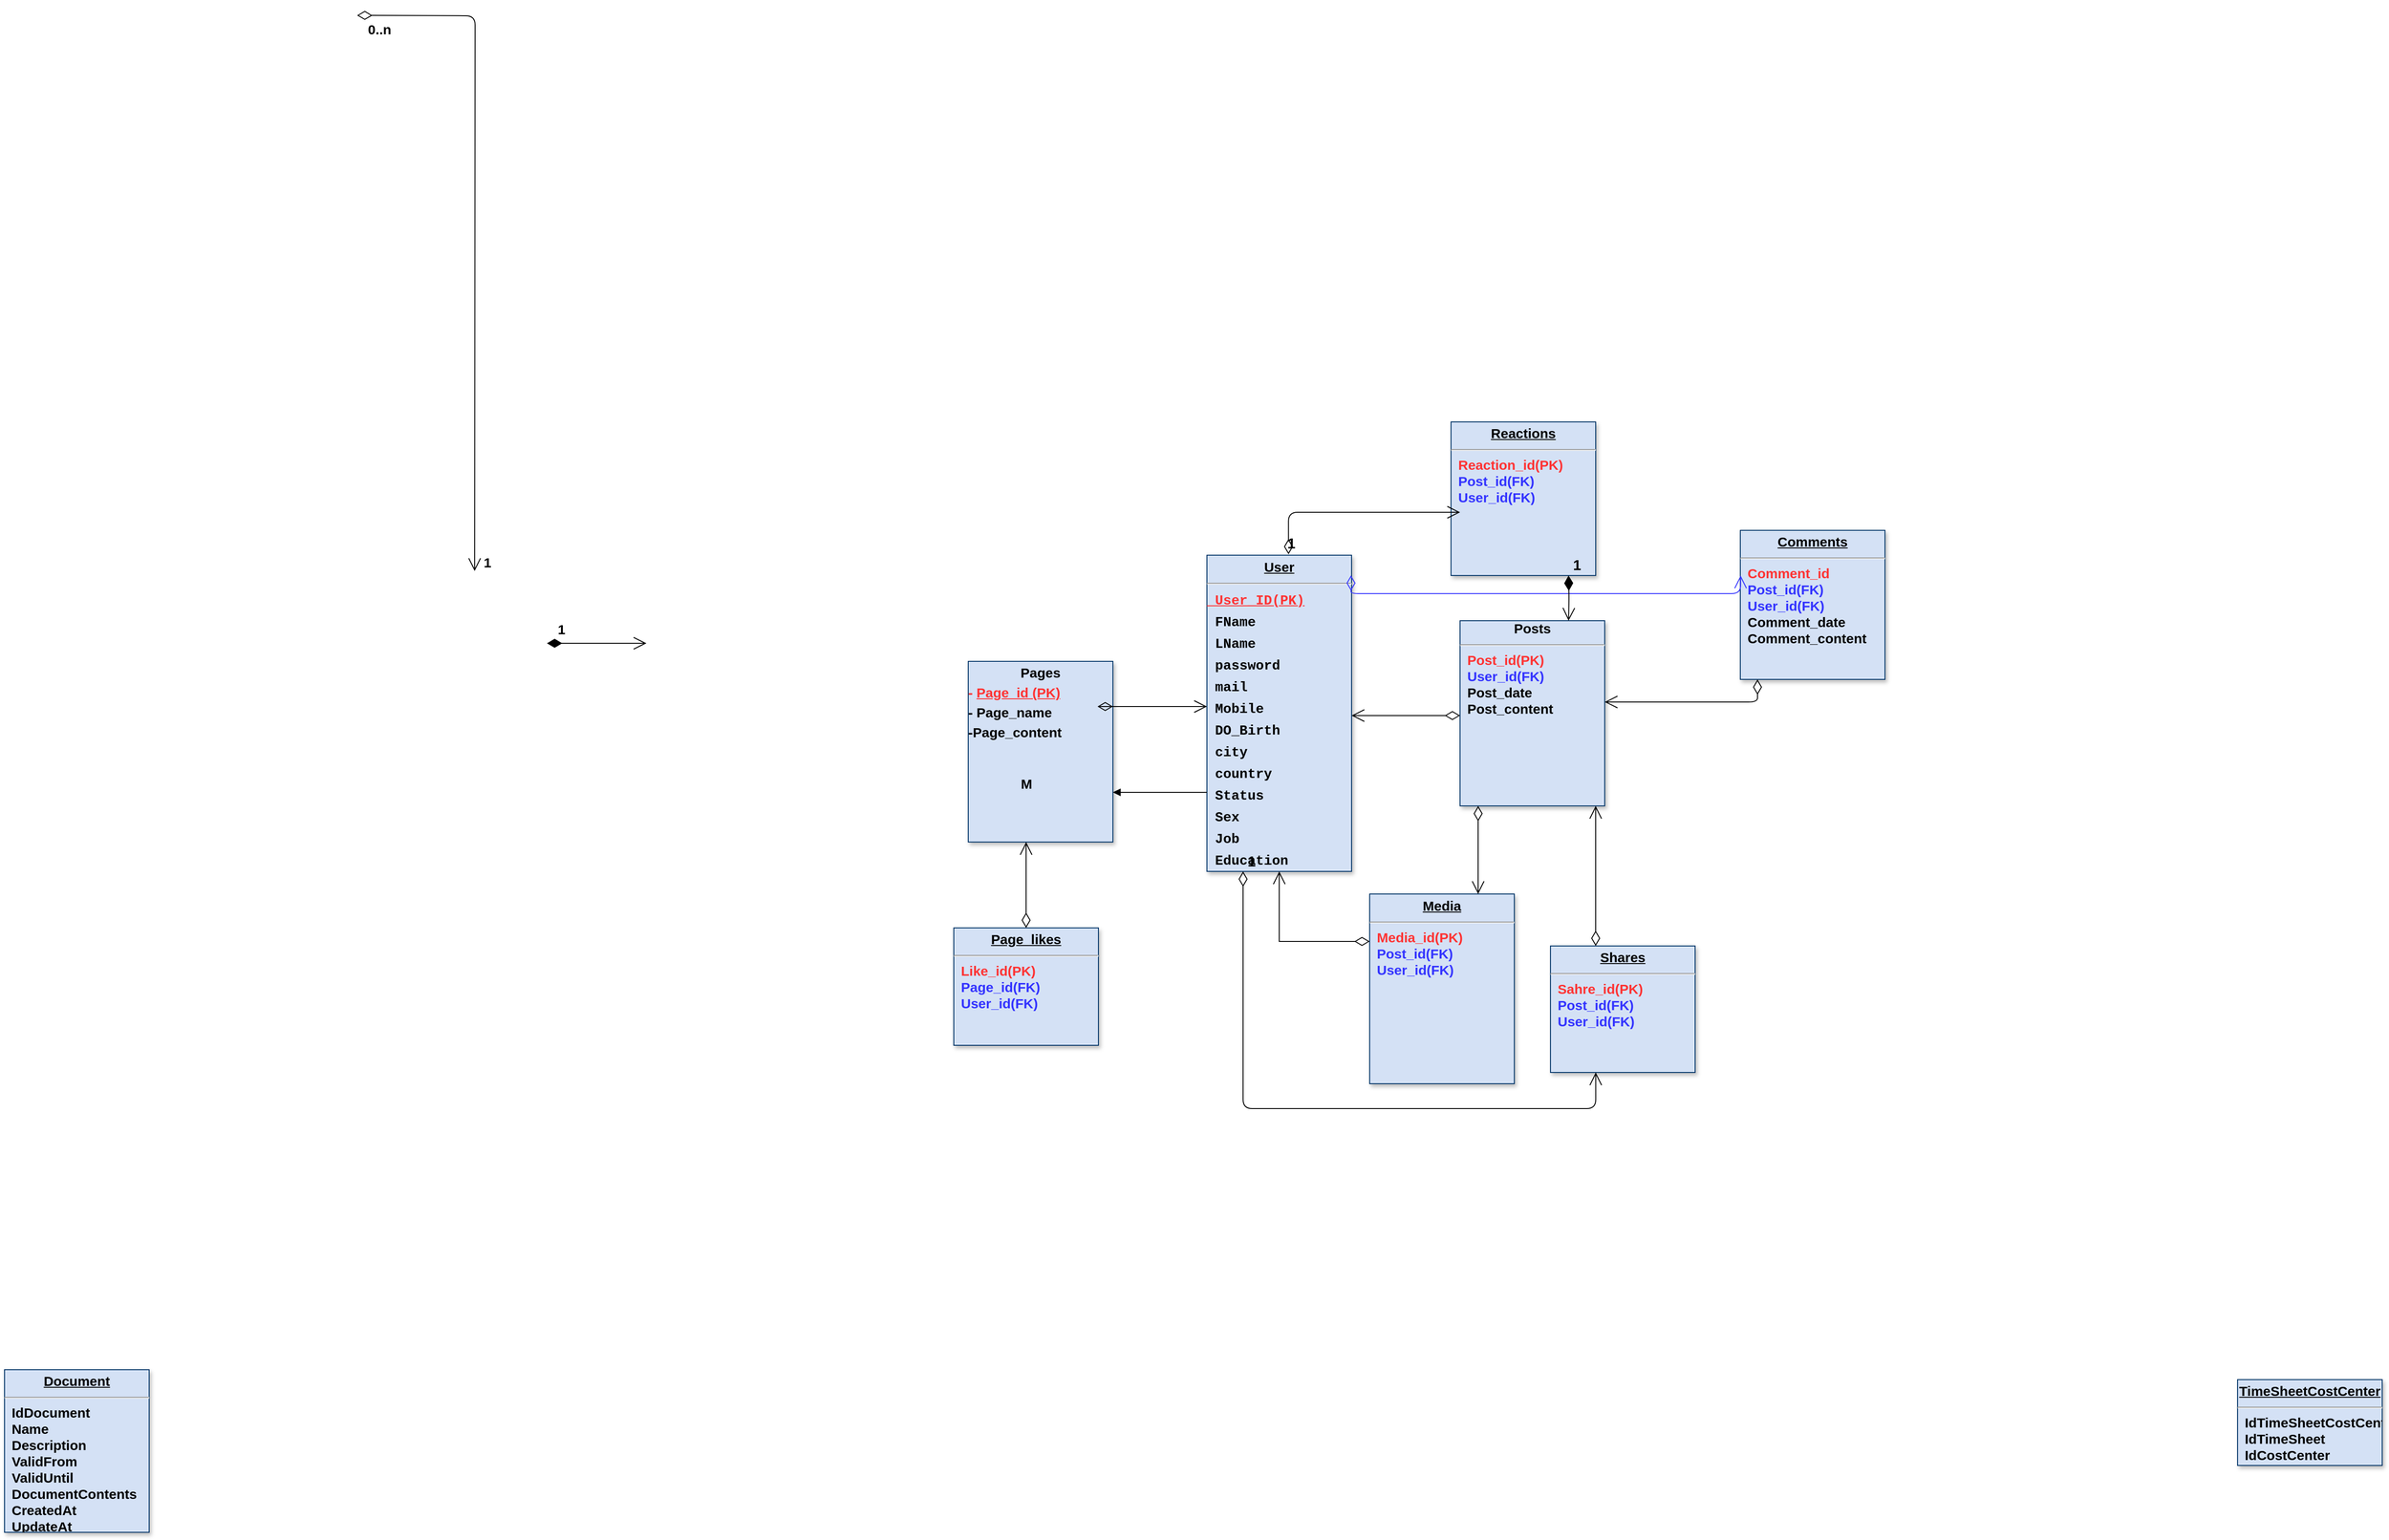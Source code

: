 <mxfile>
    <diagram name="Page-1" id="efa7a0a1-bf9b-a30e-e6df-94a7791c09e9">
        <mxGraphModel dx="1865" dy="1684" grid="1" gridSize="10" guides="1" tooltips="1" connect="1" arrows="1" fold="1" page="1" pageScale="1" pageWidth="826" pageHeight="1169" background="#ffffff" math="0" shadow="0">
            <root>
                <mxCell id="0"/>
                <mxCell id="1" parent="0"/>
                <mxCell id="22" value="&lt;p style=&quot;margin: 4px 0px 0px ; text-align: center ; text-decoration: underline ; font-size: 15px&quot;&gt;&lt;font style=&quot;font-size: 15px&quot;&gt;&lt;span style=&quot;font-size: 15px&quot;&gt;User&lt;/span&gt;&lt;/font&gt;&lt;/p&gt;&lt;hr style=&quot;font-size: 15px&quot;&gt;&lt;div style=&quot;font-family: &amp;quot;consolas&amp;quot; , &amp;quot;courier new&amp;quot; , monospace ; line-height: 24px ; font-size: 15px&quot;&gt;&lt;font style=&quot;font-size: 15px&quot; color=&quot;#ff3333&quot;&gt;&lt;u style=&quot;font-size: 15px&quot;&gt;&lt;span style=&quot;font-size: 15px&quot;&gt;&amp;nbsp;User_ID(PK)&lt;/span&gt;&lt;/u&gt;&lt;/font&gt;&lt;/div&gt;&lt;div style=&quot;font-family: &amp;quot;consolas&amp;quot; , &amp;quot;courier new&amp;quot; , monospace ; line-height: 24px ; font-size: 15px&quot;&gt;&lt;font style=&quot;font-size: 15px&quot;&gt;&lt;span style=&quot;font-size: 15px&quot;&gt;&amp;nbsp;FName&lt;/span&gt;&lt;/font&gt;&lt;/div&gt;&lt;div style=&quot;font-family: &amp;quot;consolas&amp;quot; , &amp;quot;courier new&amp;quot; , monospace ; line-height: 24px ; font-size: 15px&quot;&gt;&lt;font style=&quot;font-size: 15px&quot;&gt;&lt;span style=&quot;font-size: 15px&quot;&gt;&amp;nbsp;LName&lt;/span&gt;&lt;/font&gt;&lt;/div&gt;&lt;div style=&quot;font-family: &amp;quot;consolas&amp;quot; , &amp;quot;courier new&amp;quot; , monospace ; line-height: 24px ; font-size: 15px&quot;&gt;&lt;font style=&quot;font-size: 15px&quot;&gt;&lt;span style=&quot;font-size: 15px&quot;&gt;&amp;nbsp;password&amp;nbsp;&lt;/span&gt;&lt;/font&gt;&lt;/div&gt;&lt;div style=&quot;font-family: &amp;quot;consolas&amp;quot; , &amp;quot;courier new&amp;quot; , monospace ; line-height: 24px ; font-size: 15px&quot;&gt;&lt;font style=&quot;font-size: 15px&quot;&gt;&lt;span style=&quot;font-size: 15px&quot;&gt;&amp;nbsp;mail&lt;/span&gt;&lt;/font&gt;&lt;/div&gt;&lt;div style=&quot;font-family: &amp;quot;consolas&amp;quot; , &amp;quot;courier new&amp;quot; , monospace ; line-height: 24px ; font-size: 15px&quot;&gt;&lt;font style=&quot;font-size: 15px&quot;&gt;&lt;span style=&quot;font-size: 15px&quot;&gt;&amp;nbsp;Mobile&lt;/span&gt;&lt;/font&gt;&lt;/div&gt;&lt;div style=&quot;font-family: &amp;quot;consolas&amp;quot; , &amp;quot;courier new&amp;quot; , monospace ; line-height: 24px ; font-size: 15px&quot;&gt;&lt;font style=&quot;font-size: 15px&quot;&gt;&lt;span style=&quot;font-size: 15px&quot;&gt;&amp;nbsp;DO_Birth&amp;nbsp;&lt;/span&gt;&lt;/font&gt;&lt;/div&gt;&lt;div style=&quot;font-family: &amp;quot;consolas&amp;quot; , &amp;quot;courier new&amp;quot; , monospace ; line-height: 24px ; font-size: 15px&quot;&gt;&lt;font style=&quot;font-size: 15px&quot;&gt;&lt;span style=&quot;font-size: 15px&quot;&gt;&amp;nbsp;city&amp;nbsp;&lt;/span&gt;&lt;/font&gt;&lt;/div&gt;&lt;div style=&quot;font-family: &amp;quot;consolas&amp;quot; , &amp;quot;courier new&amp;quot; , monospace ; line-height: 24px ; font-size: 15px&quot;&gt;&lt;font style=&quot;font-size: 15px&quot;&gt;&lt;span style=&quot;font-size: 15px&quot;&gt;&amp;nbsp;country&lt;/span&gt;&lt;/font&gt;&lt;/div&gt;&lt;div style=&quot;font-family: &amp;quot;consolas&amp;quot; , &amp;quot;courier new&amp;quot; , monospace ; line-height: 24px ; font-size: 15px&quot;&gt;&lt;font style=&quot;font-size: 15px&quot;&gt;&lt;span style=&quot;font-size: 15px&quot;&gt;&amp;nbsp;Status&lt;/span&gt;&lt;/font&gt;&lt;/div&gt;&lt;div style=&quot;font-family: &amp;quot;consolas&amp;quot; , &amp;quot;courier new&amp;quot; , monospace ; line-height: 24px ; font-size: 15px&quot;&gt;&lt;font style=&quot;font-size: 15px&quot;&gt;&lt;span style=&quot;font-size: 15px&quot;&gt;&amp;nbsp;Sex&amp;nbsp;&lt;/span&gt;&lt;/font&gt;&lt;/div&gt;&lt;div style=&quot;font-family: &amp;quot;consolas&amp;quot; , &amp;quot;courier new&amp;quot; , monospace ; line-height: 24px ; font-size: 15px&quot;&gt;&lt;font style=&quot;font-size: 15px&quot;&gt;&lt;span style=&quot;font-size: 15px&quot;&gt;&amp;nbsp;Job&lt;/span&gt;&lt;/font&gt;&lt;/div&gt;&lt;div style=&quot;font-family: &amp;quot;consolas&amp;quot; , &amp;quot;courier new&amp;quot; , monospace ; line-height: 24px ; font-size: 15px&quot;&gt;&lt;font style=&quot;font-size: 15px&quot;&gt;&lt;span style=&quot;font-size: 15px&quot;&gt;&amp;nbsp;Education&lt;/span&gt;&lt;/font&gt;&lt;/div&gt;" style="verticalAlign=top;align=left;overflow=fill;fontSize=15;fontFamily=Helvetica;html=1;strokeColor=#003366;shadow=1;fillColor=#D4E1F5;fontStyle=1;labelBackgroundColor=none;" parent="1" vertex="1">
                    <mxGeometry x="930" y="267.5" width="160" height="350" as="geometry"/>
                </mxCell>
                <mxCell id="26" value="&lt;p style=&quot;margin: 4px 0px 0px ; text-align: center ; text-decoration: underline ; font-size: 15px&quot;&gt;Media&lt;/p&gt;&lt;hr style=&quot;font-size: 15px&quot;&gt;&lt;p style=&quot;margin: 0px 0px 0px 8px ; font-size: 15px&quot;&gt;&lt;font color=&quot;#ff3333&quot;&gt;Media_id(PK)&lt;/font&gt;&lt;/p&gt;&lt;p style=&quot;margin: 0px 0px 0px 8px ; font-size: 15px&quot;&gt;&lt;font color=&quot;#3333ff&quot;&gt;Post_id(FK)&lt;/font&gt;&lt;/p&gt;&lt;p style=&quot;margin: 0px 0px 0px 8px ; font-size: 15px&quot;&gt;&lt;font color=&quot;#3333ff&quot;&gt;User_id(FK)&lt;/font&gt;&lt;/p&gt;" style="verticalAlign=top;align=left;overflow=fill;fontSize=15;fontFamily=Helvetica;html=1;strokeColor=#003366;shadow=1;fillColor=#D4E1F5;fontStyle=1;labelBackgroundColor=none;" parent="1" vertex="1">
                    <mxGeometry x="1110" y="642.5" width="160" height="210" as="geometry"/>
                </mxCell>
                <mxCell id="27" value="&lt;blockquote style=&quot;margin: 0px 0px 0px 40px ; border: none ; padding: 0px ; font-size: 15px&quot;&gt;&lt;/blockquote&gt;&lt;strong style=&quot;font-size: 15px&quot;&gt;&lt;div style=&quot;text-align: center ; font-size: 15px&quot;&gt;&lt;strong style=&quot;font-size: 15px&quot;&gt;Posts&lt;/strong&gt;&lt;/div&gt;&lt;/strong&gt;&lt;hr style=&quot;font-size: 15px&quot;&gt;&lt;p style=&quot;margin: 0px 0px 0px 8px ; font-size: 15px&quot;&gt;&lt;font style=&quot;font-size: 15px&quot; color=&quot;#ff3333&quot;&gt;Post_id(PK)&lt;/font&gt;&lt;/p&gt;&lt;p style=&quot;margin: 0px 0px 0px 8px ; font-size: 15px&quot;&gt;&lt;font style=&quot;font-size: 15px&quot; color=&quot;#3333ff&quot;&gt;User_id(FK)&lt;/font&gt;&lt;/p&gt;&lt;p style=&quot;margin: 0px 0px 0px 8px ; font-size: 15px&quot;&gt;&lt;font style=&quot;font-size: 15px&quot;&gt;Post_date&amp;nbsp;&lt;/font&gt;&lt;/p&gt;&lt;p style=&quot;margin: 0px 0px 0px 8px ; font-size: 15px&quot;&gt;&lt;font style=&quot;font-size: 15px&quot;&gt;Post_content&amp;nbsp;&lt;/font&gt;&lt;/p&gt;&lt;blockquote style=&quot;margin: 0px 0px 0px 40px ; border: none ; padding: 0px ; font-size: 15px&quot;&gt;&lt;/blockquote&gt;&lt;span style=&quot;font-size: 15px&quot;&gt;&lt;font style=&quot;font-size: 15px&quot;&gt;&amp;nbsp; &amp;nbsp;&lt;/font&gt;&lt;br style=&quot;font-size: 15px&quot;&gt;&lt;/span&gt;" style="verticalAlign=top;align=left;overflow=fill;fontSize=15;fontFamily=Helvetica;html=1;strokeColor=#003366;shadow=1;fillColor=#D4E1F5;fontStyle=1;labelBackgroundColor=none;" parent="1" vertex="1">
                    <mxGeometry x="1210" y="340" width="160" height="205" as="geometry"/>
                </mxCell>
                <mxCell id="28" value="&lt;p style=&quot;margin: 4px 0px 0px; text-align: center; text-decoration: underline; font-size: 15px;&quot;&gt;&lt;strong style=&quot;font-size: 15px;&quot;&gt;Document&lt;/strong&gt;&lt;/p&gt;&lt;hr style=&quot;font-size: 15px;&quot;&gt;&lt;p style=&quot;margin: 0px 0px 0px 8px; font-size: 15px;&quot;&gt;IdDocument&lt;/p&gt;&lt;p style=&quot;margin: 0px 0px 0px 8px; font-size: 15px;&quot;&gt;Name&lt;/p&gt;&lt;p style=&quot;margin: 0px 0px 0px 8px; font-size: 15px;&quot;&gt;Description&lt;/p&gt;&lt;p style=&quot;margin: 0px 0px 0px 8px; font-size: 15px;&quot;&gt;ValidFrom&lt;/p&gt;&lt;p style=&quot;margin: 0px 0px 0px 8px; font-size: 15px;&quot;&gt;ValidUntil&lt;/p&gt;&lt;p style=&quot;margin: 0px 0px 0px 8px; font-size: 15px;&quot;&gt;DocumentContents&lt;/p&gt;&lt;p style=&quot;margin: 0px 0px 0px 8px; font-size: 15px;&quot;&gt;CreatedAt&lt;/p&gt;&lt;p style=&quot;margin: 0px 0px 0px 8px; font-size: 15px;&quot;&gt;UpdateAt&lt;/p&gt;&lt;p style=&quot;margin: 0px 0px 0px 8px; font-size: 15px;&quot;&gt;Enabled&lt;/p&gt;" style="verticalAlign=top;align=left;overflow=fill;fontSize=15;fontFamily=Helvetica;html=1;strokeColor=#003366;shadow=1;fillColor=#D4E1F5;fontStyle=1;labelBackgroundColor=none;" parent="1" vertex="1">
                    <mxGeometry x="-400.0" y="1169.0" width="160" height="180" as="geometry"/>
                </mxCell>
                <mxCell id="29" value="&lt;p style=&quot;margin: 4px 0px 0px; text-align: center; font-size: 15px;&quot;&gt;&lt;font style=&quot;font-size: 15px;&quot;&gt;&lt;span style=&quot;font-size: 15px;&quot;&gt;Pages&lt;/span&gt;&lt;/font&gt;&lt;/p&gt;&lt;p style=&quot;margin: 4px 0px 0px; font-size: 15px;&quot;&gt;&lt;font style=&quot;font-size: 15px;&quot; color=&quot;#ff3333&quot;&gt;&lt;span style=&quot;font-size: 15px;&quot;&gt;- &lt;u style=&quot;font-size: 15px;&quot;&gt;Page_id (PK)&lt;/u&gt;&lt;/span&gt;&lt;/font&gt;&lt;/p&gt;&lt;p style=&quot;margin: 4px 0px 0px; font-size: 15px;&quot;&gt;&lt;font style=&quot;font-size: 15px;&quot;&gt;&lt;span style=&quot;font-size: 15px;&quot;&gt;- Page_name&amp;nbsp;&lt;/span&gt;&lt;/font&gt;&lt;/p&gt;&lt;p style=&quot;margin: 4px 0px 0px; font-size: 15px;&quot;&gt;&lt;font style=&quot;font-size: 15px;&quot;&gt;&lt;font style=&quot;font-size: 15px;&quot;&gt;&lt;span style=&quot;font-size: 15px;&quot;&gt;-Page_conten&lt;/span&gt;&lt;/font&gt;&lt;span style=&quot;font-size: 15px;&quot;&gt;t&amp;nbsp;&lt;/span&gt;&lt;/font&gt;&lt;/p&gt;" style="verticalAlign=top;align=left;overflow=fill;fontSize=15;fontFamily=Helvetica;html=1;strokeColor=#003366;shadow=1;fillColor=#D4E1F5;fontStyle=1;labelBackgroundColor=none;" parent="1" vertex="1">
                    <mxGeometry x="666.0" y="385.0" width="160" height="200" as="geometry"/>
                </mxCell>
                <mxCell id="30" value="&lt;p style=&quot;margin: 4px 0px 0px ; text-align: center ; text-decoration: underline ; font-size: 15px&quot;&gt;Reactions&lt;/p&gt;&lt;hr style=&quot;font-size: 15px&quot;&gt;&lt;p style=&quot;margin: 0px 0px 0px 8px ; font-size: 15px&quot;&gt;&lt;font color=&quot;#ff3333&quot; style=&quot;font-size: 15px&quot;&gt;Reaction_id(PK)&amp;nbsp;&lt;/font&gt;&lt;/p&gt;&lt;p style=&quot;margin: 0px 0px 0px 8px ; font-size: 15px&quot;&gt;&lt;font color=&quot;#3333ff&quot;&gt;Post_id(FK)&lt;/font&gt;&lt;/p&gt;&lt;p style=&quot;margin: 0px 0px 0px 8px ; font-size: 15px&quot;&gt;&lt;font color=&quot;#3333ff&quot;&gt;User_id(FK)&lt;/font&gt;&lt;/p&gt;" style="verticalAlign=top;align=left;overflow=fill;fontSize=15;fontFamily=Helvetica;html=1;strokeColor=#003366;shadow=1;fillColor=#D4E1F5;fontStyle=1;labelBackgroundColor=none;" parent="1" vertex="1">
                    <mxGeometry x="1200" y="120" width="160" height="170" as="geometry"/>
                </mxCell>
                <mxCell id="31" value="&lt;p style=&quot;margin: 4px 0px 0px; text-align: center; text-decoration: underline; font-size: 15px;&quot;&gt;&lt;strong style=&quot;font-size: 15px;&quot;&gt;TimeSheetCostCenter&lt;/strong&gt;&lt;/p&gt;&lt;hr style=&quot;font-size: 15px;&quot;&gt;&lt;p style=&quot;margin: 0px 0px 0px 8px; font-size: 15px;&quot;&gt;IdTimeSheetCostCenter&lt;/p&gt;&lt;p style=&quot;margin: 0px 0px 0px 8px; font-size: 15px;&quot;&gt;IdTimeSheet&lt;/p&gt;&lt;p style=&quot;margin: 0px 0px 0px 8px; font-size: 15px;&quot;&gt;IdCostCenter&lt;/p&gt;" style="verticalAlign=top;align=left;overflow=fill;fontSize=15;fontFamily=Helvetica;html=1;strokeColor=#003366;shadow=1;fillColor=#D4E1F5;fontStyle=1;labelBackgroundColor=none;" parent="1" vertex="1">
                    <mxGeometry x="2070" y="1180.0" width="160" height="95" as="geometry"/>
                </mxCell>
                <mxCell id="32" value="&lt;p style=&quot;margin: 4px 0px 0px ; text-align: center ; text-decoration: underline ; font-size: 15px&quot;&gt;&lt;strong style=&quot;font-size: 15px&quot;&gt;Comments&lt;/strong&gt;&lt;/p&gt;&lt;hr style=&quot;font-size: 15px&quot;&gt;&lt;p style=&quot;margin: 0px 0px 0px 8px ; font-size: 15px&quot;&gt;&lt;font color=&quot;#ff3333&quot;&gt;Comment_id&lt;/font&gt;&lt;/p&gt;&lt;p style=&quot;margin: 0px 0px 0px 8px ; font-size: 15px&quot;&gt;&lt;font color=&quot;#3333ff&quot;&gt;Post_id(FK)&lt;/font&gt;&lt;/p&gt;&lt;p style=&quot;margin: 0px 0px 0px 8px ; font-size: 15px&quot;&gt;&lt;font color=&quot;#3333ff&quot;&gt;User_id(FK)&lt;/font&gt;&lt;/p&gt;&lt;p style=&quot;margin: 0px 0px 0px 8px ; font-size: 15px&quot;&gt;Comment_date&lt;/p&gt;&lt;p style=&quot;margin: 0px 0px 0px 8px ; font-size: 15px&quot;&gt;Comment_content&lt;/p&gt;" style="verticalAlign=top;align=left;overflow=fill;fontSize=15;fontFamily=Helvetica;html=1;strokeColor=#003366;shadow=1;fillColor=#D4E1F5;fontStyle=1;labelBackgroundColor=none;" parent="1" vertex="1">
                    <mxGeometry x="1520" y="240" width="160" height="165" as="geometry"/>
                </mxCell>
                <mxCell id="33" value="&lt;p style=&quot;margin: 4px 0px 0px ; text-align: center ; text-decoration: underline ; font-size: 15px&quot;&gt;Shares&lt;/p&gt;&lt;hr style=&quot;font-size: 15px&quot;&gt;&lt;p style=&quot;margin: 0px 0px 0px 8px ; font-size: 15px&quot;&gt;&lt;font color=&quot;#ff3333&quot;&gt;Sahre_id(PK)&lt;/font&gt;&lt;/p&gt;&lt;p style=&quot;margin: 0px 0px 0px 8px ; font-size: 15px&quot;&gt;&lt;font color=&quot;#3333ff&quot;&gt;Post_id(FK)&lt;/font&gt;&lt;/p&gt;&lt;p style=&quot;margin: 0px 0px 0px 8px ; font-size: 15px&quot;&gt;&lt;font color=&quot;#3333ff&quot;&gt;User_id(FK)&lt;/font&gt;&lt;/p&gt;" style="verticalAlign=top;align=left;overflow=fill;fontSize=15;fontFamily=Helvetica;html=1;strokeColor=#003366;shadow=1;fillColor=#D4E1F5;fontStyle=1;labelBackgroundColor=none;" parent="1" vertex="1">
                    <mxGeometry x="1310" y="700" width="160" height="140" as="geometry"/>
                </mxCell>
                <mxCell id="34" value="&lt;p style=&quot;margin: 4px 0px 0px ; text-align: center ; text-decoration: underline ; font-size: 15px&quot;&gt;&lt;font style=&quot;font-size: 15px&quot;&gt;Page_likes&lt;/font&gt;&lt;/p&gt;&lt;hr style=&quot;font-size: 15px&quot;&gt;&lt;p style=&quot;margin: 0px 0px 0px 8px ; font-size: 15px&quot;&gt;&lt;font style=&quot;font-size: 15px&quot; color=&quot;#ff3333&quot;&gt;Like_id(PK)&lt;/font&gt;&lt;/p&gt;&lt;p style=&quot;margin: 0px 0px 0px 8px ; font-size: 15px&quot;&gt;&lt;font style=&quot;font-size: 15px&quot; color=&quot;#3333ff&quot;&gt;Page_id(FK)&lt;/font&gt;&lt;/p&gt;&lt;p style=&quot;margin: 0px 0px 0px 8px ; font-size: 15px&quot;&gt;&lt;font style=&quot;font-size: 15px&quot; color=&quot;#3333ff&quot;&gt;User_id(FK)&lt;/font&gt;&lt;/p&gt;" style="verticalAlign=top;align=left;overflow=fill;fontSize=15;fontFamily=Helvetica;html=1;strokeColor=#003366;shadow=1;fillColor=#D4E1F5;fontStyle=1;labelBackgroundColor=none;" parent="1" vertex="1">
                    <mxGeometry x="650" y="680" width="160" height="130" as="geometry"/>
                </mxCell>
                <mxCell id="48" value="" style="endArrow=open;endSize=12;startArrow=diamondThin;startSize=14;startFill=0;edgeStyle=orthogonalEdgeStyle;exitX=1;exitY=0.25;rounded=0;fontSize=15;fontStyle=1;labelBackgroundColor=none;" parent="1" source="29" target="22" edge="1">
                    <mxGeometry x="769.36" y="450" as="geometry">
                        <mxPoint x="769.36" y="450" as="sourcePoint"/>
                        <mxPoint x="929.36" y="450" as="targetPoint"/>
                        <Array as="points">
                            <mxPoint x="820" y="435"/>
                            <mxPoint x="820" y="435"/>
                        </Array>
                    </mxGeometry>
                </mxCell>
                <mxCell id="54" value="" style="endArrow=open;endSize=12;startArrow=diamondThin;startSize=14;startFill=0;edgeStyle=orthogonalEdgeStyle;exitX=0;exitY=0.25;rounded=0;fontSize=15;fontStyle=1;labelBackgroundColor=none;" parent="1" source="26" target="22" edge="1">
                    <mxGeometry x="1209.36" y="170" as="geometry">
                        <mxPoint x="1209.36" y="170" as="sourcePoint"/>
                        <mxPoint x="1369.36" y="170" as="targetPoint"/>
                    </mxGeometry>
                </mxCell>
                <mxCell id="57" value="" style="endArrow=open;endSize=12;startArrow=diamondThin;startSize=14;startFill=0;edgeStyle=orthogonalEdgeStyle;fontSize=15;fontStyle=1;labelBackgroundColor=none;" parent="1" source="27" target="26" edge="1">
                    <mxGeometry x="1269.36" y="180" as="geometry">
                        <mxPoint x="1269.36" y="180" as="sourcePoint"/>
                        <mxPoint x="1429.36" y="180" as="targetPoint"/>
                        <Array as="points">
                            <mxPoint x="1230" y="590"/>
                            <mxPoint x="1230" y="590"/>
                        </Array>
                    </mxGeometry>
                </mxCell>
                <mxCell id="72" value="" style="endArrow=open;endSize=12;startArrow=diamondThin;startSize=14;startFill=0;edgeStyle=orthogonalEdgeStyle;rounded=0;fontSize=15;fontStyle=1;labelBackgroundColor=none;" parent="1" source="34" target="29" edge="1">
                    <mxGeometry x="419.36" y="820" as="geometry">
                        <mxPoint x="419.36" y="820" as="sourcePoint"/>
                        <mxPoint x="579.36" y="820" as="targetPoint"/>
                        <Array as="points">
                            <mxPoint x="750" y="720"/>
                        </Array>
                    </mxGeometry>
                </mxCell>
                <mxCell id="84" value="" style="endArrow=open;endSize=12;startArrow=diamondThin;startSize=14;startFill=0;edgeStyle=orthogonalEdgeStyle;fontSize=15;fontStyle=1;labelBackgroundColor=none;" parent="1" source="27" target="22" edge="1">
                    <mxGeometry x="1389.36" y="130" as="geometry">
                        <mxPoint x="1389.36" y="130" as="sourcePoint"/>
                        <mxPoint x="1549.36" y="130" as="targetPoint"/>
                        <Array as="points">
                            <mxPoint x="1160" y="445"/>
                            <mxPoint x="1160" y="445"/>
                        </Array>
                    </mxGeometry>
                </mxCell>
                <mxCell id="90" value="" style="endArrow=open;endSize=12;startArrow=diamondThin;startSize=14;startFill=0;edgeStyle=orthogonalEdgeStyle;fontSize=15;fontStyle=1;labelBackgroundColor=none;" parent="1" edge="1">
                    <mxGeometry x="620" y="340" as="geometry">
                        <mxPoint x="-10" y="-330" as="sourcePoint"/>
                        <mxPoint x="120" y="285.0" as="targetPoint"/>
                    </mxGeometry>
                </mxCell>
                <mxCell id="91" value="0..n" style="resizable=0;align=left;verticalAlign=top;labelBackgroundColor=none;fontSize=15;strokeColor=#003366;shadow=1;fillColor=#D4E1F5;fontStyle=1" parent="90" connectable="0" vertex="1">
                    <mxGeometry x="-1" relative="1" as="geometry">
                        <mxPoint x="10" as="offset"/>
                    </mxGeometry>
                </mxCell>
                <mxCell id="92" value="1" style="resizable=0;align=right;verticalAlign=top;labelBackgroundColor=none;fontSize=15;strokeColor=#003366;shadow=1;fillColor=#D4E1F5;fontStyle=1" parent="90" connectable="0" vertex="1">
                    <mxGeometry x="1" relative="1" as="geometry">
                        <mxPoint x="20" y="-25.0" as="offset"/>
                    </mxGeometry>
                </mxCell>
                <mxCell id="103" value="1" style="endArrow=open;endSize=12;startArrow=diamondThin;startSize=14;startFill=1;edgeStyle=orthogonalEdgeStyle;align=left;verticalAlign=bottom;fontSize=15;fontStyle=1;labelBackgroundColor=none;" parent="1" edge="1">
                    <mxGeometry x="-0.818" y="5.0" relative="1" as="geometry">
                        <mxPoint x="200" y="365" as="sourcePoint"/>
                        <mxPoint x="310" y="365" as="targetPoint"/>
                        <mxPoint as="offset"/>
                    </mxGeometry>
                </mxCell>
                <mxCell id="113" value="" style="endArrow=block;endFill=1;edgeStyle=orthogonalEdgeStyle;align=left;verticalAlign=top;rounded=0;fontSize=15;fontStyle=1;labelBackgroundColor=none;exitX=0;exitY=0.75;exitDx=0;exitDy=0;" parent="1" source="22" target="29" edge="1">
                    <mxGeometry x="-1" relative="1" as="geometry">
                        <mxPoint x="870" y="540" as="sourcePoint"/>
                        <mxPoint x="770" y="590" as="targetPoint"/>
                        <Array as="points">
                            <mxPoint x="810" y="530"/>
                            <mxPoint x="810" y="530"/>
                        </Array>
                    </mxGeometry>
                </mxCell>
                <mxCell id="GmQorms077pE3O6Xw-ek-121" value="" style="endArrow=open;html=1;endSize=12;startArrow=diamondThin;startSize=14;startFill=0;edgeStyle=orthogonalEdgeStyle;labelBackgroundColor=none;fontSize=15;fontColor=#000000;fontStyle=1" parent="1" source="33" edge="1">
                    <mxGeometry relative="1" as="geometry">
                        <mxPoint x="1470" y="630.089" as="sourcePoint"/>
                        <mxPoint x="1360" y="545" as="targetPoint"/>
                        <Array as="points">
                            <mxPoint x="1360" y="545"/>
                        </Array>
                    </mxGeometry>
                </mxCell>
                <mxCell id="GmQorms077pE3O6Xw-ek-124" value="" style="endArrow=open;html=1;endSize=12;startArrow=diamondThin;startSize=14;startFill=0;edgeStyle=orthogonalEdgeStyle;labelBackgroundColor=none;fontSize=15;fontColor=#000000;fontStyle=1;" parent="1" source="32" edge="1">
                    <mxGeometry relative="1" as="geometry">
                        <mxPoint x="1440" y="665.0" as="sourcePoint"/>
                        <mxPoint x="1370" y="430" as="targetPoint"/>
                        <Array as="points">
                            <mxPoint x="1539" y="430"/>
                            <mxPoint x="1370" y="430"/>
                        </Array>
                    </mxGeometry>
                </mxCell>
                <mxCell id="GmQorms077pE3O6Xw-ek-127" value="M" style="text;html=1;align=center;verticalAlign=middle;resizable=0;points=[];autosize=1;strokeColor=none;fontSize=15;fontColor=#000000;fontStyle=1;labelBackgroundColor=none;" parent="1" vertex="1">
                    <mxGeometry x="715" y="510" width="30" height="20" as="geometry"/>
                </mxCell>
                <mxCell id="GmQorms077pE3O6Xw-ek-130" value="1" style="endArrow=open;html=1;endSize=12;startArrow=diamondThin;startSize=14;startFill=0;edgeStyle=orthogonalEdgeStyle;align=left;verticalAlign=bottom;labelBackgroundColor=none;fontSize=16;fontColor=#000000;exitX=0.564;exitY=-0.003;exitDx=0;exitDy=0;exitPerimeter=0;fontStyle=1" parent="1" source="22" edge="1">
                    <mxGeometry x="-1" y="3" relative="1" as="geometry">
                        <mxPoint x="1000" y="150" as="sourcePoint"/>
                        <mxPoint x="1210" y="220" as="targetPoint"/>
                        <Array as="points">
                            <mxPoint x="1020" y="220"/>
                        </Array>
                    </mxGeometry>
                </mxCell>
                <mxCell id="GmQorms077pE3O6Xw-ek-131" value="" style="endArrow=open;html=1;endSize=12;startArrow=diamondThin;startSize=14;startFill=0;edgeStyle=orthogonalEdgeStyle;align=left;verticalAlign=bottom;labelBackgroundColor=none;fontSize=16;fontColor=#000000;exitX=0.996;exitY=0.064;exitDx=0;exitDy=0;exitPerimeter=0;entryX=0.002;entryY=0.303;entryDx=0;entryDy=0;entryPerimeter=0;strokeColor=#3333FF;fontStyle=1" parent="1" source="22" target="32" edge="1">
                    <mxGeometry x="-0.951" y="20" relative="1" as="geometry">
                        <mxPoint x="1110" y="290" as="sourcePoint"/>
                        <mxPoint x="1270" y="290" as="targetPoint"/>
                        <Array as="points">
                            <mxPoint x="1089" y="310"/>
                            <mxPoint x="1520" y="310"/>
                        </Array>
                        <mxPoint as="offset"/>
                    </mxGeometry>
                </mxCell>
                <mxCell id="GmQorms077pE3O6Xw-ek-132" value="1" style="endArrow=open;html=1;endSize=12;startArrow=diamondThin;startSize=14;startFill=1;edgeStyle=orthogonalEdgeStyle;align=left;verticalAlign=bottom;labelBackgroundColor=none;fontSize=16;fontColor=#000000;entryX=0.75;entryY=0;entryDx=0;entryDy=0;fontStyle=1" parent="1" target="27" edge="1">
                    <mxGeometry x="-1" y="3" relative="1" as="geometry">
                        <mxPoint x="1330" y="290" as="sourcePoint"/>
                        <mxPoint x="1410" y="310" as="targetPoint"/>
                    </mxGeometry>
                </mxCell>
                <mxCell id="GmQorms077pE3O6Xw-ek-133" value="1" style="endArrow=open;html=1;endSize=12;startArrow=diamondThin;startSize=14;startFill=0;edgeStyle=orthogonalEdgeStyle;align=left;verticalAlign=bottom;labelBackgroundColor=none;fontSize=16;fontColor=#000000;strokeColor=#000000;exitX=0.25;exitY=1;exitDx=0;exitDy=0;entryX=0.313;entryY=1;entryDx=0;entryDy=0;entryPerimeter=0;fontStyle=1" parent="1" source="22" target="33" edge="1">
                    <mxGeometry x="-1" y="3" relative="1" as="geometry">
                        <mxPoint x="920" y="690" as="sourcePoint"/>
                        <mxPoint x="1000" y="890" as="targetPoint"/>
                        <Array as="points">
                            <mxPoint x="970" y="880"/>
                            <mxPoint x="1360" y="880"/>
                        </Array>
                    </mxGeometry>
                </mxCell>
            </root>
        </mxGraphModel>
    </diagram>
</mxfile>